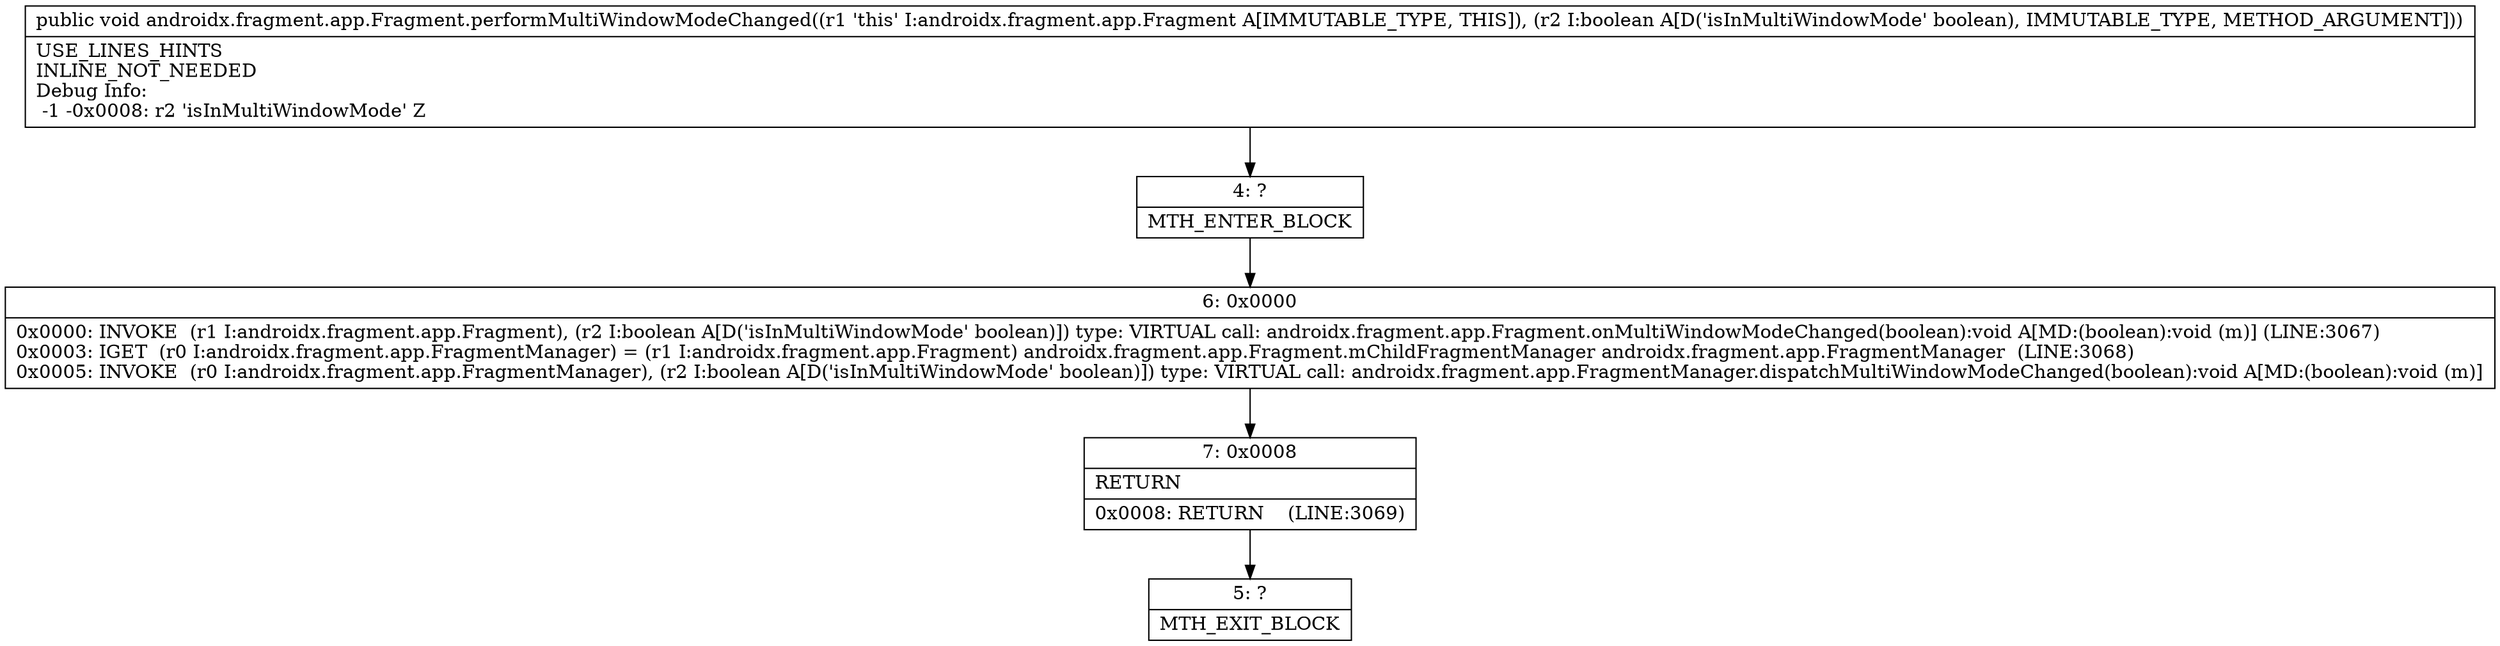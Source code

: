 digraph "CFG forandroidx.fragment.app.Fragment.performMultiWindowModeChanged(Z)V" {
Node_4 [shape=record,label="{4\:\ ?|MTH_ENTER_BLOCK\l}"];
Node_6 [shape=record,label="{6\:\ 0x0000|0x0000: INVOKE  (r1 I:androidx.fragment.app.Fragment), (r2 I:boolean A[D('isInMultiWindowMode' boolean)]) type: VIRTUAL call: androidx.fragment.app.Fragment.onMultiWindowModeChanged(boolean):void A[MD:(boolean):void (m)] (LINE:3067)\l0x0003: IGET  (r0 I:androidx.fragment.app.FragmentManager) = (r1 I:androidx.fragment.app.Fragment) androidx.fragment.app.Fragment.mChildFragmentManager androidx.fragment.app.FragmentManager  (LINE:3068)\l0x0005: INVOKE  (r0 I:androidx.fragment.app.FragmentManager), (r2 I:boolean A[D('isInMultiWindowMode' boolean)]) type: VIRTUAL call: androidx.fragment.app.FragmentManager.dispatchMultiWindowModeChanged(boolean):void A[MD:(boolean):void (m)]\l}"];
Node_7 [shape=record,label="{7\:\ 0x0008|RETURN\l|0x0008: RETURN    (LINE:3069)\l}"];
Node_5 [shape=record,label="{5\:\ ?|MTH_EXIT_BLOCK\l}"];
MethodNode[shape=record,label="{public void androidx.fragment.app.Fragment.performMultiWindowModeChanged((r1 'this' I:androidx.fragment.app.Fragment A[IMMUTABLE_TYPE, THIS]), (r2 I:boolean A[D('isInMultiWindowMode' boolean), IMMUTABLE_TYPE, METHOD_ARGUMENT]))  | USE_LINES_HINTS\lINLINE_NOT_NEEDED\lDebug Info:\l  \-1 \-0x0008: r2 'isInMultiWindowMode' Z\l}"];
MethodNode -> Node_4;Node_4 -> Node_6;
Node_6 -> Node_7;
Node_7 -> Node_5;
}


